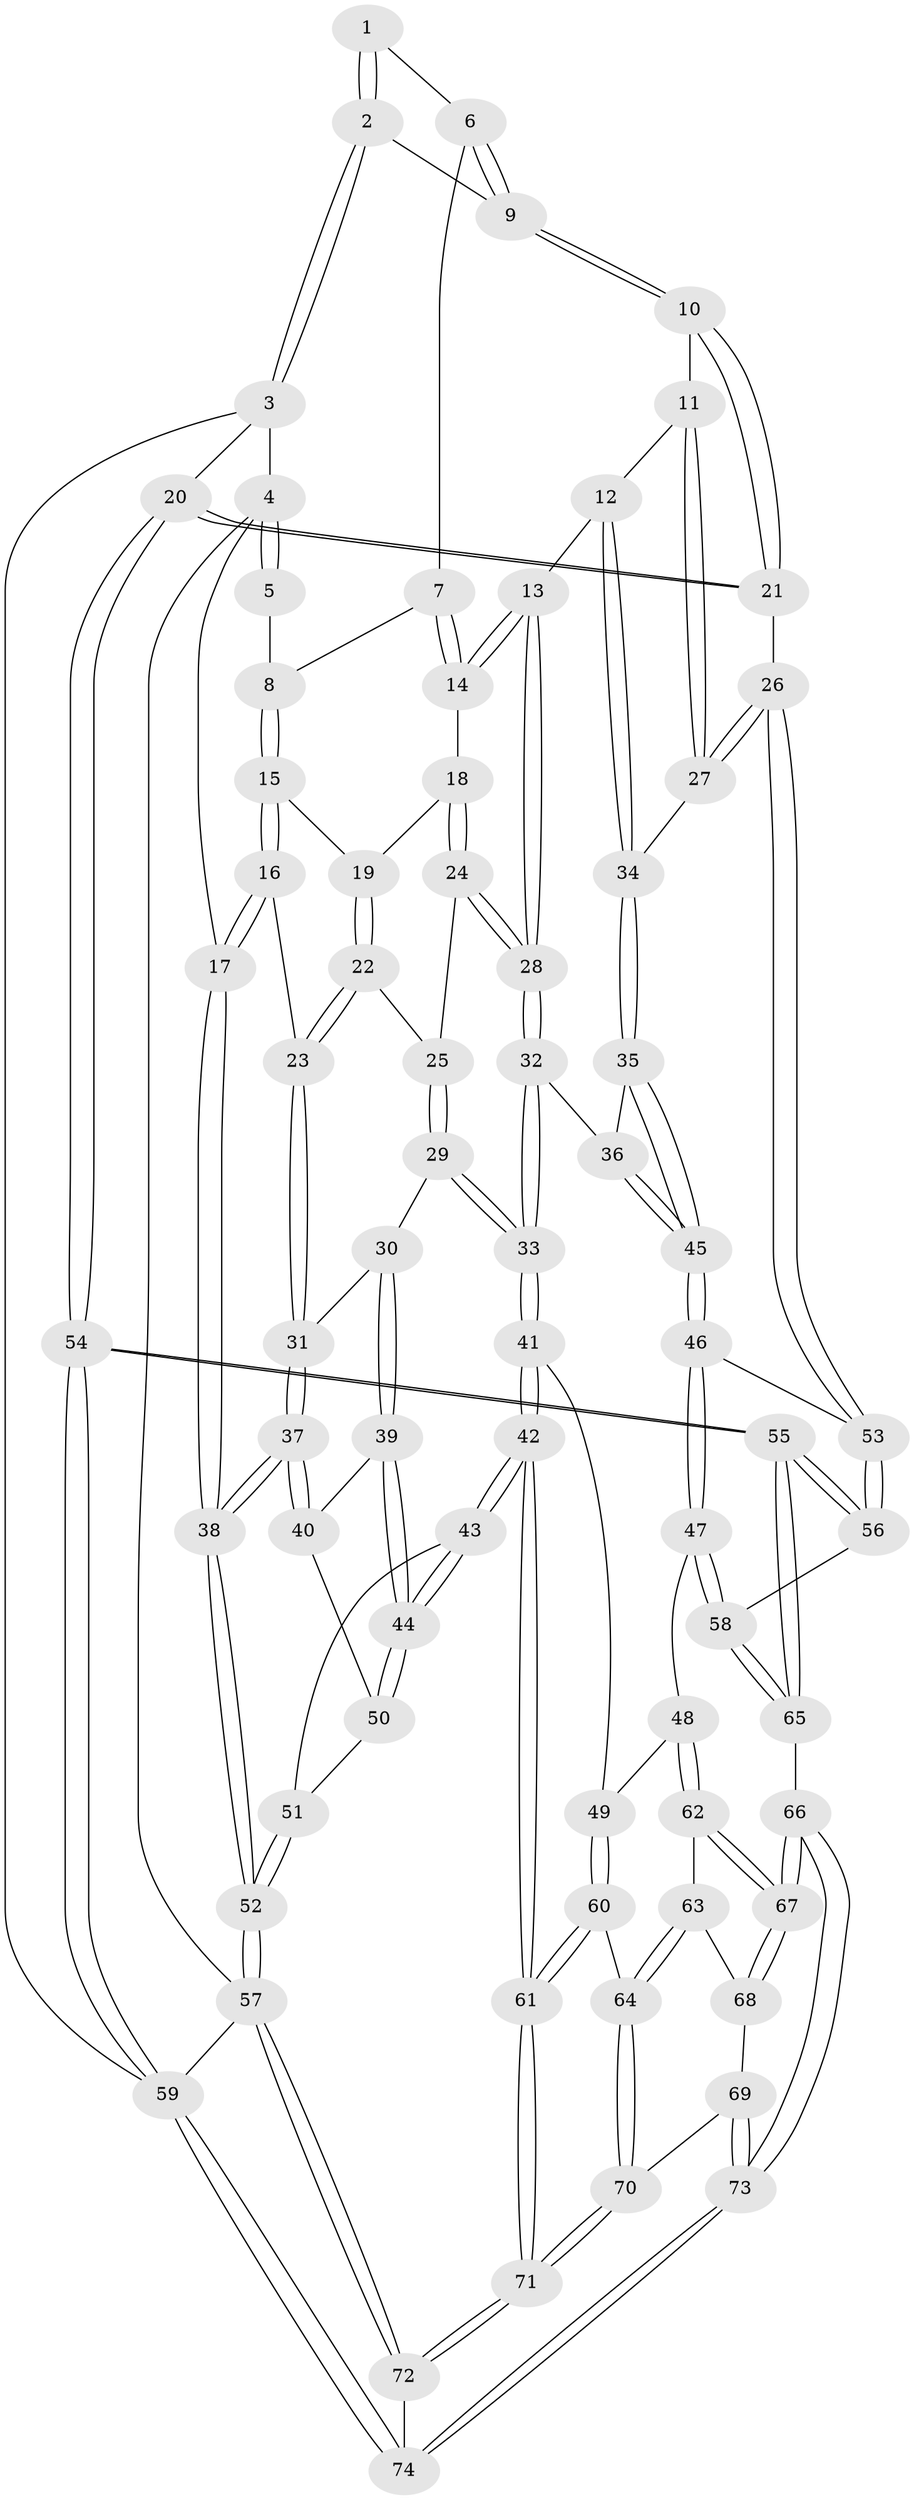 // Generated by graph-tools (version 1.1) at 2025/03/03/09/25 03:03:24]
// undirected, 74 vertices, 182 edges
graph export_dot {
graph [start="1"]
  node [color=gray90,style=filled];
  1 [pos="+0.15937194540639993+0"];
  2 [pos="+0.9386159459808769+0"];
  3 [pos="+1+0"];
  4 [pos="+0+0"];
  5 [pos="+0.13230234092055995+0"];
  6 [pos="+0.572118622245937+0.11858980351307885"];
  7 [pos="+0.5312773120419982+0.1585157212827987"];
  8 [pos="+0.23907410076531024+0.1065412488159189"];
  9 [pos="+0.8594857914409916+0"];
  10 [pos="+0.8331257239836226+0.1196200481807571"];
  11 [pos="+0.8021351104936522+0.20001092152356448"];
  12 [pos="+0.6332213002616244+0.3698298052761278"];
  13 [pos="+0.5510323096845918+0.3467126743202893"];
  14 [pos="+0.5188405913437854+0.2763862799464633"];
  15 [pos="+0.23337133060567028+0.1528012010766854"];
  16 [pos="+0.11719205249102561+0.2967287771355213"];
  17 [pos="+0+0.20922917841504352"];
  18 [pos="+0.3767943926571854+0.2942604742983312"];
  19 [pos="+0.28528691863450906+0.22768582549788766"];
  20 [pos="+1+0.5376076123975899"];
  21 [pos="+1+0.5270063469770507"];
  22 [pos="+0.28303468253092623+0.3568976713832521"];
  23 [pos="+0.12912193086406476+0.3814540359211408"];
  24 [pos="+0.3724795518114502+0.3650699352145363"];
  25 [pos="+0.2960459082112232+0.3821337518252038"];
  26 [pos="+1+0.5300708822033259"];
  27 [pos="+0.8351642852003353+0.4939168006456856"];
  28 [pos="+0.444593001216693+0.4797593123391154"];
  29 [pos="+0.2725538494887043+0.47652739082966755"];
  30 [pos="+0.16044626109057444+0.43990238211172833"];
  31 [pos="+0.12892802111262452+0.38817260489857097"];
  32 [pos="+0.44111942982101404+0.49203988639117263"];
  33 [pos="+0.3763396750447119+0.584204241820606"];
  34 [pos="+0.7275060380889025+0.5243639380802964"];
  35 [pos="+0.7237391255398317+0.5298253668498404"];
  36 [pos="+0.4975105369386208+0.5028296078855987"];
  37 [pos="+0+0.519490785698522"];
  38 [pos="+0+0.5174460200883177"];
  39 [pos="+0.1298494880963031+0.5261324711680363"];
  40 [pos="+0.01926451055354575+0.5742097227606284"];
  41 [pos="+0.37241952794159944+0.6490032327720862"];
  42 [pos="+0.27815801222105807+0.7365595722156799"];
  43 [pos="+0.27752367496028324+0.7363300101175445"];
  44 [pos="+0.24465168032378087+0.7040314501408084"];
  45 [pos="+0.6793415260025346+0.6511452313430585"];
  46 [pos="+0.6781280026392302+0.6549094993607378"];
  47 [pos="+0.6394297728361846+0.6980311864123274"];
  48 [pos="+0.6255958401952093+0.7040711152772339"];
  49 [pos="+0.532833088899698+0.7016186555277287"];
  50 [pos="+0.03355402314209742+0.5950957156140672"];
  51 [pos="+0.04996724987072589+0.7514162519418077"];
  52 [pos="+0+0.9388768375083772"];
  53 [pos="+0.8628894158454548+0.7273092031491901"];
  54 [pos="+1+1"];
  55 [pos="+1+1"];
  56 [pos="+0.8752100851609179+0.8144856963066169"];
  57 [pos="+0+1"];
  58 [pos="+0.7659931733099999+0.8422002720272118"];
  59 [pos="+1+1"];
  60 [pos="+0.5094842533067641+0.8434235824008157"];
  61 [pos="+0.2797952757659842+0.8266004247151976"];
  62 [pos="+0.6217719166126298+0.7793123124057865"];
  63 [pos="+0.5703380545369432+0.8692193193486694"];
  64 [pos="+0.5112391207016036+0.8676003799414607"];
  65 [pos="+0.7427492038217475+0.9033675125531385"];
  66 [pos="+0.6825587398045531+0.9639820349395161"];
  67 [pos="+0.6596486801673718+0.922788913487864"];
  68 [pos="+0.5748298869731313+0.8808487273747143"];
  69 [pos="+0.5506740377657173+0.9429941038642204"];
  70 [pos="+0.46469913249807865+0.955528991416224"];
  71 [pos="+0.2712222618500394+1"];
  72 [pos="+0.22658270915491027+1"];
  73 [pos="+0.6797109685181236+0.9752251785760305"];
  74 [pos="+0.7232970836133412+1"];
  1 -- 2;
  1 -- 2;
  1 -- 6;
  2 -- 3;
  2 -- 3;
  2 -- 9;
  3 -- 4;
  3 -- 20;
  3 -- 59;
  4 -- 5;
  4 -- 5;
  4 -- 17;
  4 -- 57;
  5 -- 8;
  6 -- 7;
  6 -- 9;
  6 -- 9;
  7 -- 8;
  7 -- 14;
  7 -- 14;
  8 -- 15;
  8 -- 15;
  9 -- 10;
  9 -- 10;
  10 -- 11;
  10 -- 21;
  10 -- 21;
  11 -- 12;
  11 -- 27;
  11 -- 27;
  12 -- 13;
  12 -- 34;
  12 -- 34;
  13 -- 14;
  13 -- 14;
  13 -- 28;
  13 -- 28;
  14 -- 18;
  15 -- 16;
  15 -- 16;
  15 -- 19;
  16 -- 17;
  16 -- 17;
  16 -- 23;
  17 -- 38;
  17 -- 38;
  18 -- 19;
  18 -- 24;
  18 -- 24;
  19 -- 22;
  19 -- 22;
  20 -- 21;
  20 -- 21;
  20 -- 54;
  20 -- 54;
  21 -- 26;
  22 -- 23;
  22 -- 23;
  22 -- 25;
  23 -- 31;
  23 -- 31;
  24 -- 25;
  24 -- 28;
  24 -- 28;
  25 -- 29;
  25 -- 29;
  26 -- 27;
  26 -- 27;
  26 -- 53;
  26 -- 53;
  27 -- 34;
  28 -- 32;
  28 -- 32;
  29 -- 30;
  29 -- 33;
  29 -- 33;
  30 -- 31;
  30 -- 39;
  30 -- 39;
  31 -- 37;
  31 -- 37;
  32 -- 33;
  32 -- 33;
  32 -- 36;
  33 -- 41;
  33 -- 41;
  34 -- 35;
  34 -- 35;
  35 -- 36;
  35 -- 45;
  35 -- 45;
  36 -- 45;
  36 -- 45;
  37 -- 38;
  37 -- 38;
  37 -- 40;
  37 -- 40;
  38 -- 52;
  38 -- 52;
  39 -- 40;
  39 -- 44;
  39 -- 44;
  40 -- 50;
  41 -- 42;
  41 -- 42;
  41 -- 49;
  42 -- 43;
  42 -- 43;
  42 -- 61;
  42 -- 61;
  43 -- 44;
  43 -- 44;
  43 -- 51;
  44 -- 50;
  44 -- 50;
  45 -- 46;
  45 -- 46;
  46 -- 47;
  46 -- 47;
  46 -- 53;
  47 -- 48;
  47 -- 58;
  47 -- 58;
  48 -- 49;
  48 -- 62;
  48 -- 62;
  49 -- 60;
  49 -- 60;
  50 -- 51;
  51 -- 52;
  51 -- 52;
  52 -- 57;
  52 -- 57;
  53 -- 56;
  53 -- 56;
  54 -- 55;
  54 -- 55;
  54 -- 59;
  54 -- 59;
  55 -- 56;
  55 -- 56;
  55 -- 65;
  55 -- 65;
  56 -- 58;
  57 -- 72;
  57 -- 72;
  57 -- 59;
  58 -- 65;
  58 -- 65;
  59 -- 74;
  59 -- 74;
  60 -- 61;
  60 -- 61;
  60 -- 64;
  61 -- 71;
  61 -- 71;
  62 -- 63;
  62 -- 67;
  62 -- 67;
  63 -- 64;
  63 -- 64;
  63 -- 68;
  64 -- 70;
  64 -- 70;
  65 -- 66;
  66 -- 67;
  66 -- 67;
  66 -- 73;
  66 -- 73;
  67 -- 68;
  67 -- 68;
  68 -- 69;
  69 -- 70;
  69 -- 73;
  69 -- 73;
  70 -- 71;
  70 -- 71;
  71 -- 72;
  71 -- 72;
  72 -- 74;
  73 -- 74;
  73 -- 74;
}
